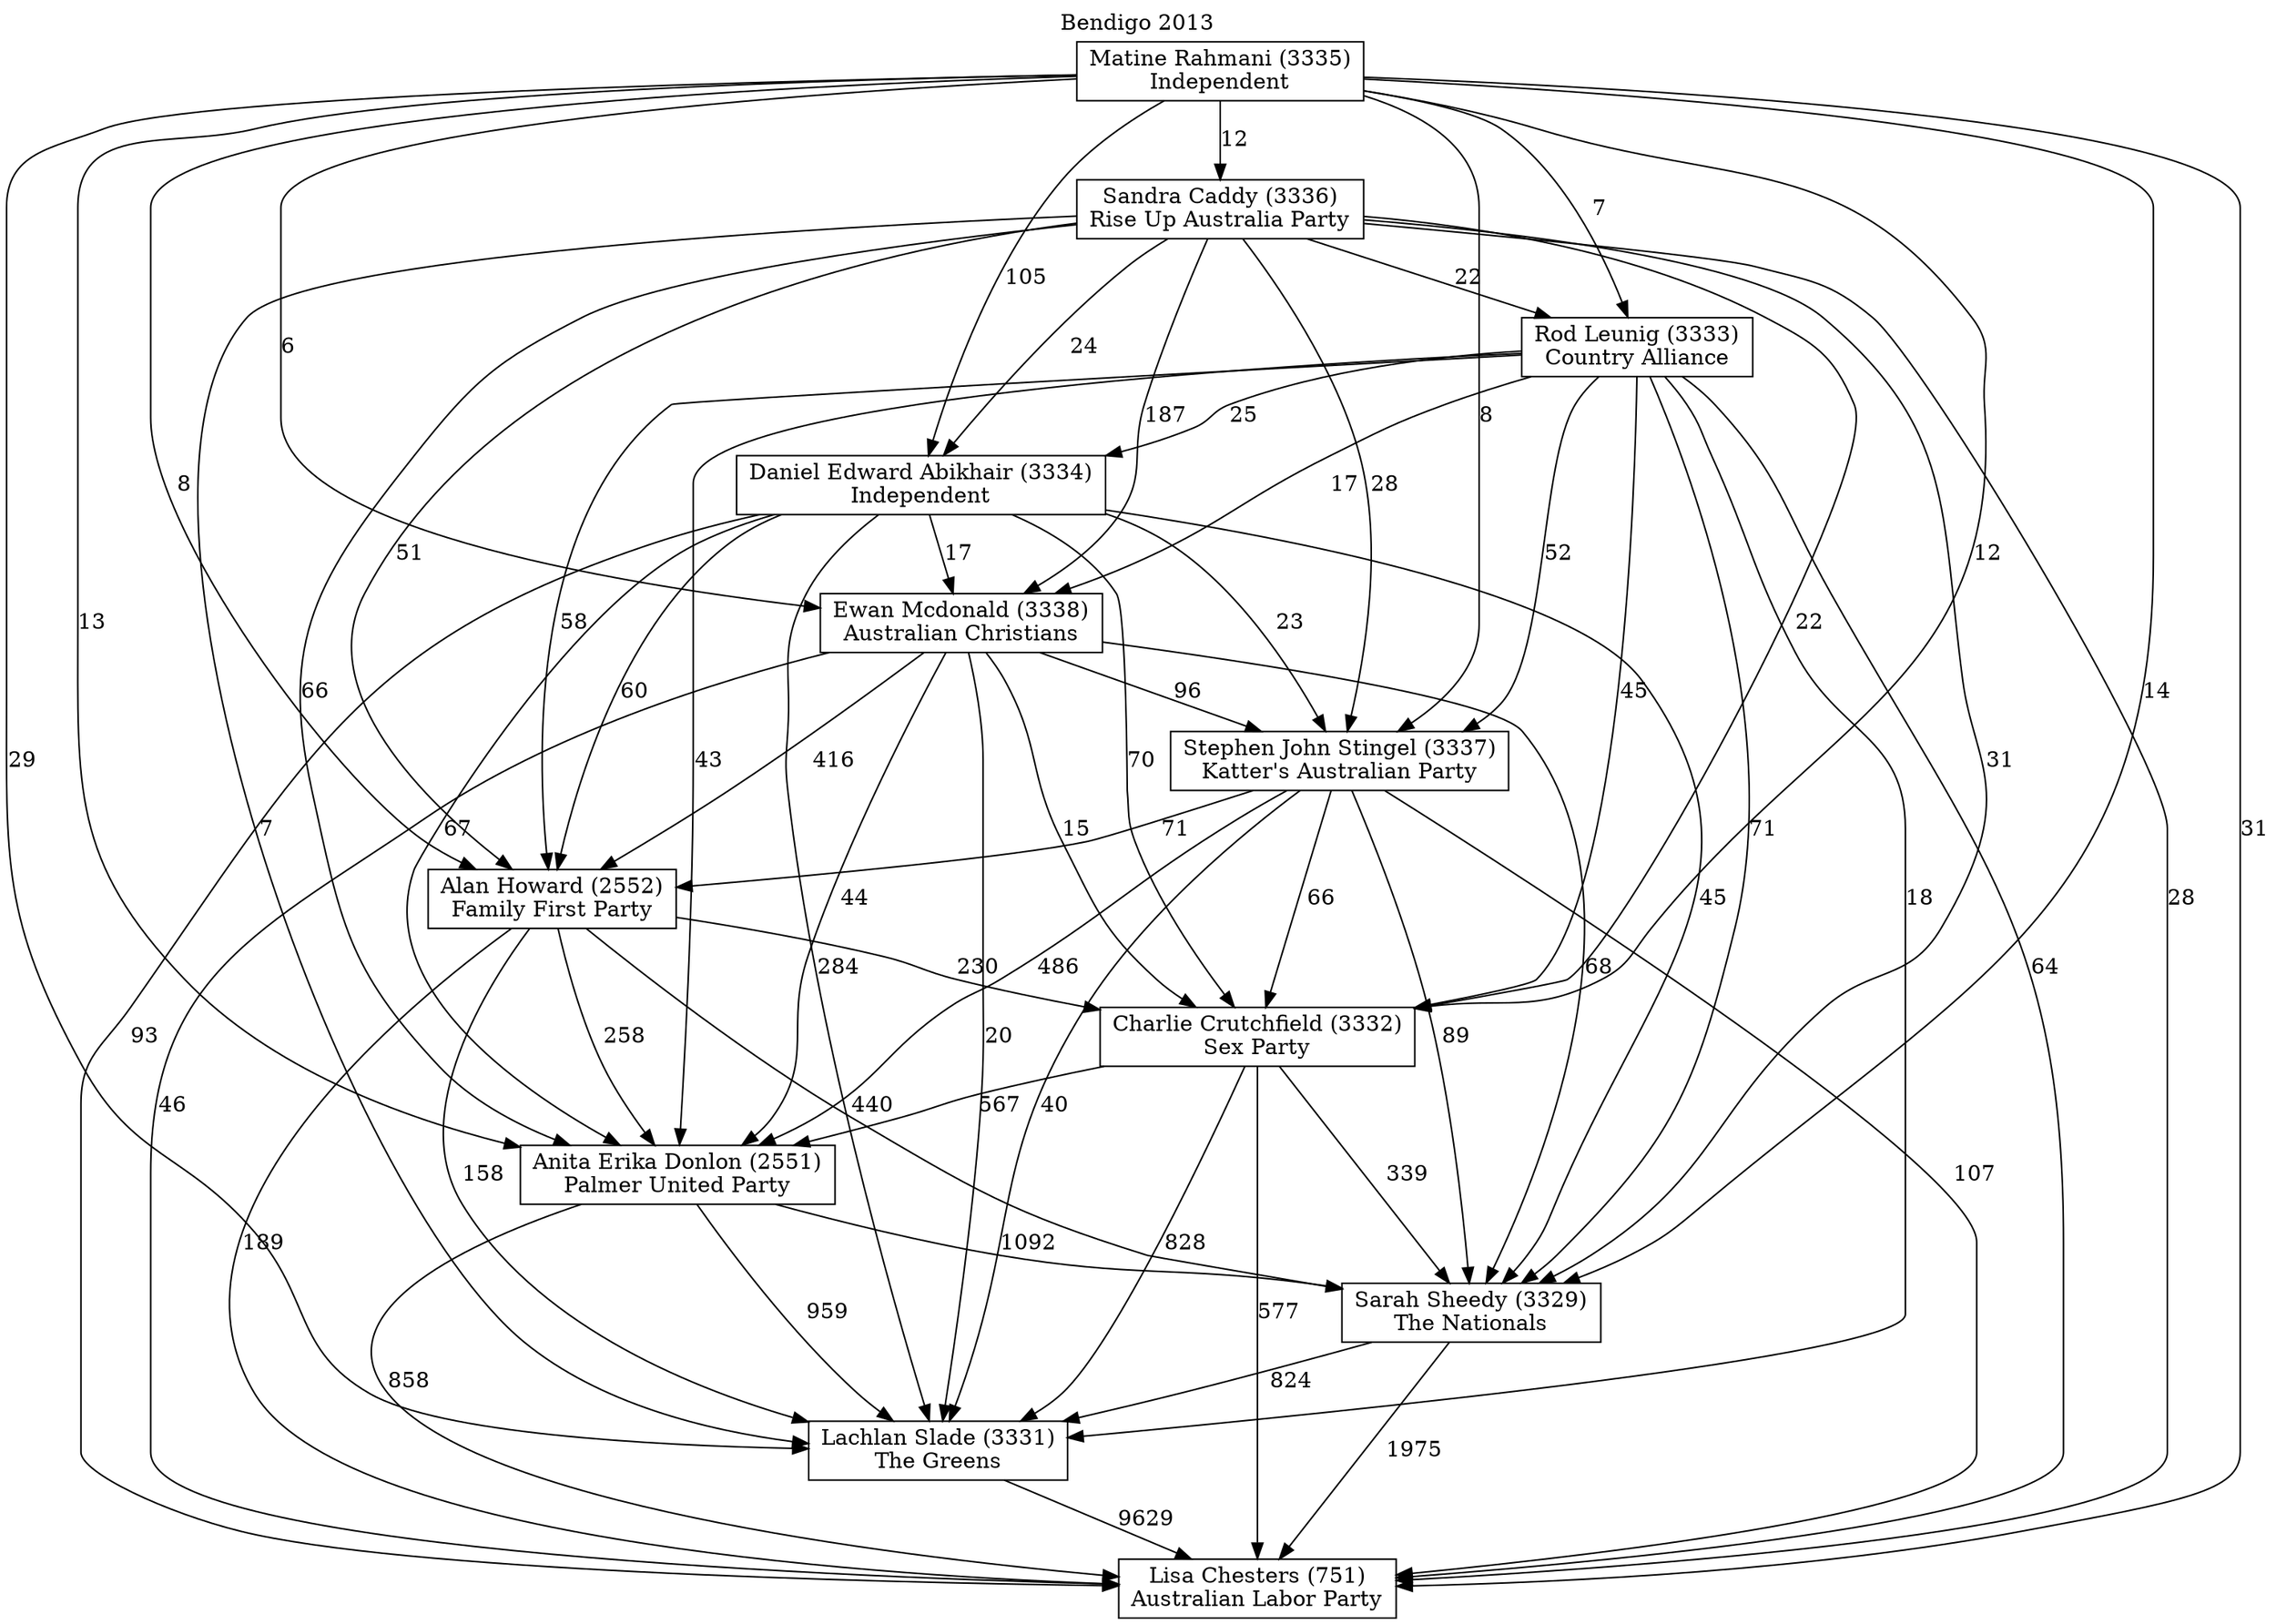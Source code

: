 // House preference flow
digraph "Lisa Chesters (751)_Bendigo_2013" {
	graph [label="Bendigo 2013" labelloc=t mclimit=10]
	node [shape=box]
	"Lisa Chesters (751)" [label="Lisa Chesters (751)
Australian Labor Party"]
	"Lachlan Slade (3331)" [label="Lachlan Slade (3331)
The Greens"]
	"Sarah Sheedy (3329)" [label="Sarah Sheedy (3329)
The Nationals"]
	"Anita Erika Donlon (2551)" [label="Anita Erika Donlon (2551)
Palmer United Party"]
	"Charlie Crutchfield (3332)" [label="Charlie Crutchfield (3332)
Sex Party"]
	"Alan Howard (2552)" [label="Alan Howard (2552)
Family First Party"]
	"Stephen John Stingel (3337)" [label="Stephen John Stingel (3337)
Katter's Australian Party"]
	"Ewan Mcdonald (3338)" [label="Ewan Mcdonald (3338)
Australian Christians"]
	"Daniel Edward Abikhair (3334)" [label="Daniel Edward Abikhair (3334)
Independent"]
	"Rod Leunig (3333)" [label="Rod Leunig (3333)
Country Alliance"]
	"Sandra Caddy (3336)" [label="Sandra Caddy (3336)
Rise Up Australia Party"]
	"Matine Rahmani (3335)" [label="Matine Rahmani (3335)
Independent"]
	"Lachlan Slade (3331)" -> "Lisa Chesters (751)" [label=9629]
	"Sarah Sheedy (3329)" -> "Lachlan Slade (3331)" [label=824]
	"Anita Erika Donlon (2551)" -> "Sarah Sheedy (3329)" [label=1092]
	"Charlie Crutchfield (3332)" -> "Anita Erika Donlon (2551)" [label=567]
	"Alan Howard (2552)" -> "Charlie Crutchfield (3332)" [label=230]
	"Stephen John Stingel (3337)" -> "Alan Howard (2552)" [label=71]
	"Ewan Mcdonald (3338)" -> "Stephen John Stingel (3337)" [label=96]
	"Daniel Edward Abikhair (3334)" -> "Ewan Mcdonald (3338)" [label=17]
	"Rod Leunig (3333)" -> "Daniel Edward Abikhair (3334)" [label=25]
	"Sandra Caddy (3336)" -> "Rod Leunig (3333)" [label=22]
	"Matine Rahmani (3335)" -> "Sandra Caddy (3336)" [label=12]
	"Sarah Sheedy (3329)" -> "Lisa Chesters (751)" [label=1975]
	"Anita Erika Donlon (2551)" -> "Lisa Chesters (751)" [label=858]
	"Charlie Crutchfield (3332)" -> "Lisa Chesters (751)" [label=577]
	"Alan Howard (2552)" -> "Lisa Chesters (751)" [label=189]
	"Stephen John Stingel (3337)" -> "Lisa Chesters (751)" [label=107]
	"Ewan Mcdonald (3338)" -> "Lisa Chesters (751)" [label=46]
	"Daniel Edward Abikhair (3334)" -> "Lisa Chesters (751)" [label=93]
	"Rod Leunig (3333)" -> "Lisa Chesters (751)" [label=64]
	"Sandra Caddy (3336)" -> "Lisa Chesters (751)" [label=28]
	"Matine Rahmani (3335)" -> "Lisa Chesters (751)" [label=31]
	"Matine Rahmani (3335)" -> "Rod Leunig (3333)" [label=7]
	"Sandra Caddy (3336)" -> "Daniel Edward Abikhair (3334)" [label=24]
	"Matine Rahmani (3335)" -> "Daniel Edward Abikhair (3334)" [label=105]
	"Rod Leunig (3333)" -> "Ewan Mcdonald (3338)" [label=17]
	"Sandra Caddy (3336)" -> "Ewan Mcdonald (3338)" [label=187]
	"Matine Rahmani (3335)" -> "Ewan Mcdonald (3338)" [label=6]
	"Daniel Edward Abikhair (3334)" -> "Stephen John Stingel (3337)" [label=23]
	"Rod Leunig (3333)" -> "Stephen John Stingel (3337)" [label=52]
	"Sandra Caddy (3336)" -> "Stephen John Stingel (3337)" [label=28]
	"Matine Rahmani (3335)" -> "Stephen John Stingel (3337)" [label=8]
	"Ewan Mcdonald (3338)" -> "Alan Howard (2552)" [label=416]
	"Daniel Edward Abikhair (3334)" -> "Alan Howard (2552)" [label=60]
	"Rod Leunig (3333)" -> "Alan Howard (2552)" [label=58]
	"Sandra Caddy (3336)" -> "Alan Howard (2552)" [label=51]
	"Matine Rahmani (3335)" -> "Alan Howard (2552)" [label=8]
	"Stephen John Stingel (3337)" -> "Charlie Crutchfield (3332)" [label=66]
	"Ewan Mcdonald (3338)" -> "Charlie Crutchfield (3332)" [label=15]
	"Daniel Edward Abikhair (3334)" -> "Charlie Crutchfield (3332)" [label=70]
	"Rod Leunig (3333)" -> "Charlie Crutchfield (3332)" [label=45]
	"Sandra Caddy (3336)" -> "Charlie Crutchfield (3332)" [label=22]
	"Matine Rahmani (3335)" -> "Charlie Crutchfield (3332)" [label=12]
	"Alan Howard (2552)" -> "Anita Erika Donlon (2551)" [label=258]
	"Stephen John Stingel (3337)" -> "Anita Erika Donlon (2551)" [label=486]
	"Ewan Mcdonald (3338)" -> "Anita Erika Donlon (2551)" [label=44]
	"Daniel Edward Abikhair (3334)" -> "Anita Erika Donlon (2551)" [label=67]
	"Rod Leunig (3333)" -> "Anita Erika Donlon (2551)" [label=43]
	"Sandra Caddy (3336)" -> "Anita Erika Donlon (2551)" [label=66]
	"Matine Rahmani (3335)" -> "Anita Erika Donlon (2551)" [label=13]
	"Charlie Crutchfield (3332)" -> "Sarah Sheedy (3329)" [label=339]
	"Alan Howard (2552)" -> "Sarah Sheedy (3329)" [label=440]
	"Stephen John Stingel (3337)" -> "Sarah Sheedy (3329)" [label=89]
	"Ewan Mcdonald (3338)" -> "Sarah Sheedy (3329)" [label=68]
	"Daniel Edward Abikhair (3334)" -> "Sarah Sheedy (3329)" [label=45]
	"Rod Leunig (3333)" -> "Sarah Sheedy (3329)" [label=71]
	"Sandra Caddy (3336)" -> "Sarah Sheedy (3329)" [label=31]
	"Matine Rahmani (3335)" -> "Sarah Sheedy (3329)" [label=14]
	"Anita Erika Donlon (2551)" -> "Lachlan Slade (3331)" [label=959]
	"Charlie Crutchfield (3332)" -> "Lachlan Slade (3331)" [label=828]
	"Alan Howard (2552)" -> "Lachlan Slade (3331)" [label=158]
	"Stephen John Stingel (3337)" -> "Lachlan Slade (3331)" [label=40]
	"Ewan Mcdonald (3338)" -> "Lachlan Slade (3331)" [label=20]
	"Daniel Edward Abikhair (3334)" -> "Lachlan Slade (3331)" [label=284]
	"Rod Leunig (3333)" -> "Lachlan Slade (3331)" [label=18]
	"Sandra Caddy (3336)" -> "Lachlan Slade (3331)" [label=7]
	"Matine Rahmani (3335)" -> "Lachlan Slade (3331)" [label=29]
}
